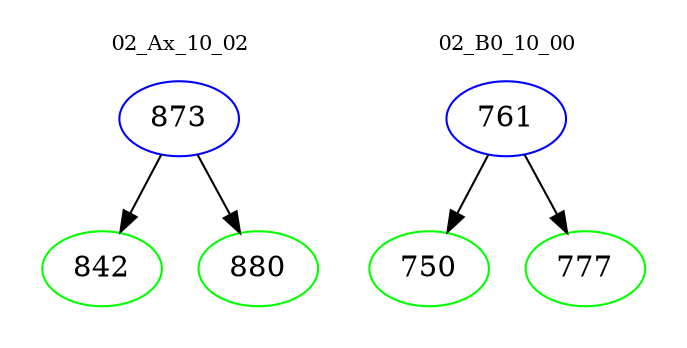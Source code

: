 digraph{
subgraph cluster_0 {
color = white
label = "02_Ax_10_02";
fontsize=10;
T0_873 [label="873", color="blue"]
T0_873 -> T0_842 [color="black"]
T0_842 [label="842", color="green"]
T0_873 -> T0_880 [color="black"]
T0_880 [label="880", color="green"]
}
subgraph cluster_1 {
color = white
label = "02_B0_10_00";
fontsize=10;
T1_761 [label="761", color="blue"]
T1_761 -> T1_750 [color="black"]
T1_750 [label="750", color="green"]
T1_761 -> T1_777 [color="black"]
T1_777 [label="777", color="green"]
}
}
